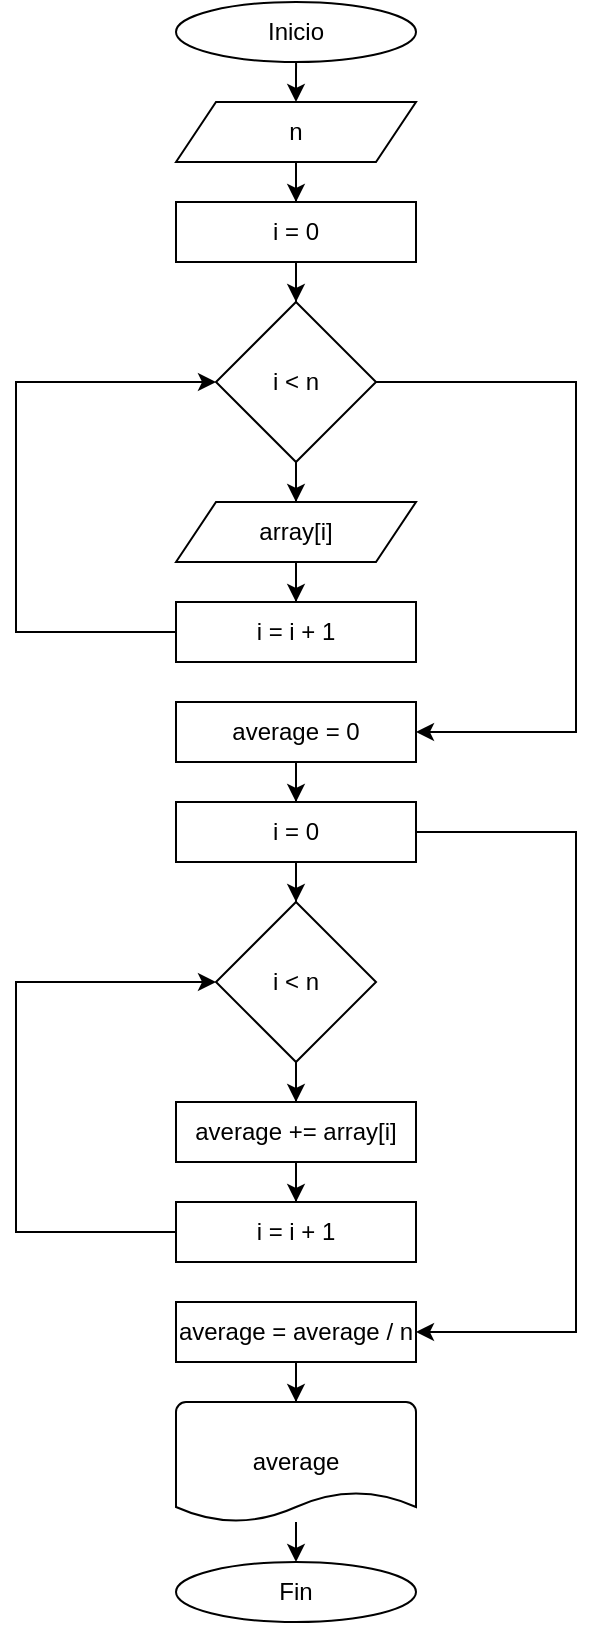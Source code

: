 <mxfile version="22.1.21" type="device">
  <diagram id="C5RBs43oDa-KdzZeNtuy" name="Page-1">
    <mxGraphModel dx="1035" dy="511" grid="1" gridSize="10" guides="1" tooltips="1" connect="1" arrows="1" fold="1" page="1" pageScale="1" pageWidth="827" pageHeight="1169" math="0" shadow="0">
      <root>
        <mxCell id="WIyWlLk6GJQsqaUBKTNV-0" />
        <mxCell id="WIyWlLk6GJQsqaUBKTNV-1" parent="WIyWlLk6GJQsqaUBKTNV-0" />
        <mxCell id="0BGmy8RxpSbI4E4bTT5J-4" style="edgeStyle=orthogonalEdgeStyle;rounded=0;orthogonalLoop=1;jettySize=auto;html=1;entryX=0.5;entryY=0;entryDx=0;entryDy=0;" edge="1" parent="WIyWlLk6GJQsqaUBKTNV-1" target="0BGmy8RxpSbI4E4bTT5J-0">
          <mxGeometry relative="1" as="geometry">
            <mxPoint x="220.018" y="120" as="sourcePoint" />
          </mxGeometry>
        </mxCell>
        <mxCell id="0BGmy8RxpSbI4E4bTT5J-3" style="edgeStyle=orthogonalEdgeStyle;rounded=0;orthogonalLoop=1;jettySize=auto;html=1;entryX=0.5;entryY=0;entryDx=0;entryDy=0;" edge="1" parent="WIyWlLk6GJQsqaUBKTNV-1" source="0BGmy8RxpSbI4E4bTT5J-0" target="0BGmy8RxpSbI4E4bTT5J-1">
          <mxGeometry relative="1" as="geometry" />
        </mxCell>
        <mxCell id="0BGmy8RxpSbI4E4bTT5J-0" value="n" style="shape=parallelogram;perimeter=parallelogramPerimeter;whiteSpace=wrap;html=1;fixedSize=1;" vertex="1" parent="WIyWlLk6GJQsqaUBKTNV-1">
          <mxGeometry x="160" y="140" width="120" height="30" as="geometry" />
        </mxCell>
        <mxCell id="0BGmy8RxpSbI4E4bTT5J-6" style="edgeStyle=orthogonalEdgeStyle;rounded=0;orthogonalLoop=1;jettySize=auto;html=1;entryX=0.5;entryY=0;entryDx=0;entryDy=0;" edge="1" parent="WIyWlLk6GJQsqaUBKTNV-1" source="0BGmy8RxpSbI4E4bTT5J-1" target="0BGmy8RxpSbI4E4bTT5J-5">
          <mxGeometry relative="1" as="geometry" />
        </mxCell>
        <mxCell id="0BGmy8RxpSbI4E4bTT5J-1" value="i = 0" style="rounded=0;whiteSpace=wrap;html=1;" vertex="1" parent="WIyWlLk6GJQsqaUBKTNV-1">
          <mxGeometry x="160" y="190" width="120" height="30" as="geometry" />
        </mxCell>
        <mxCell id="0BGmy8RxpSbI4E4bTT5J-8" style="edgeStyle=orthogonalEdgeStyle;rounded=0;orthogonalLoop=1;jettySize=auto;html=1;entryX=0.5;entryY=0;entryDx=0;entryDy=0;" edge="1" parent="WIyWlLk6GJQsqaUBKTNV-1" source="0BGmy8RxpSbI4E4bTT5J-5" target="0BGmy8RxpSbI4E4bTT5J-7">
          <mxGeometry relative="1" as="geometry" />
        </mxCell>
        <mxCell id="0BGmy8RxpSbI4E4bTT5J-16" style="edgeStyle=orthogonalEdgeStyle;rounded=0;orthogonalLoop=1;jettySize=auto;html=1;exitX=1;exitY=0.5;exitDx=0;exitDy=0;entryX=1;entryY=0.5;entryDx=0;entryDy=0;" edge="1" parent="WIyWlLk6GJQsqaUBKTNV-1" source="0BGmy8RxpSbI4E4bTT5J-5" target="0BGmy8RxpSbI4E4bTT5J-15">
          <mxGeometry relative="1" as="geometry">
            <Array as="points">
              <mxPoint x="360" y="280" />
              <mxPoint x="360" y="455" />
            </Array>
          </mxGeometry>
        </mxCell>
        <mxCell id="0BGmy8RxpSbI4E4bTT5J-5" value="i &amp;lt; n" style="rhombus;whiteSpace=wrap;html=1;" vertex="1" parent="WIyWlLk6GJQsqaUBKTNV-1">
          <mxGeometry x="180" y="240" width="80" height="80" as="geometry" />
        </mxCell>
        <mxCell id="0BGmy8RxpSbI4E4bTT5J-12" style="edgeStyle=orthogonalEdgeStyle;rounded=0;orthogonalLoop=1;jettySize=auto;html=1;entryX=0.5;entryY=0;entryDx=0;entryDy=0;" edge="1" parent="WIyWlLk6GJQsqaUBKTNV-1" source="0BGmy8RxpSbI4E4bTT5J-7" target="0BGmy8RxpSbI4E4bTT5J-11">
          <mxGeometry relative="1" as="geometry" />
        </mxCell>
        <mxCell id="0BGmy8RxpSbI4E4bTT5J-7" value="array[i]" style="shape=parallelogram;perimeter=parallelogramPerimeter;whiteSpace=wrap;html=1;fixedSize=1;" vertex="1" parent="WIyWlLk6GJQsqaUBKTNV-1">
          <mxGeometry x="160" y="340" width="120" height="30" as="geometry" />
        </mxCell>
        <mxCell id="0BGmy8RxpSbI4E4bTT5J-14" style="edgeStyle=elbowEdgeStyle;rounded=0;orthogonalLoop=1;jettySize=auto;html=1;" edge="1" parent="WIyWlLk6GJQsqaUBKTNV-1" source="0BGmy8RxpSbI4E4bTT5J-11" target="0BGmy8RxpSbI4E4bTT5J-5">
          <mxGeometry relative="1" as="geometry">
            <mxPoint x="150" y="280" as="targetPoint" />
            <Array as="points">
              <mxPoint x="80" y="340" />
            </Array>
          </mxGeometry>
        </mxCell>
        <mxCell id="0BGmy8RxpSbI4E4bTT5J-11" value="i = i + 1" style="rounded=0;whiteSpace=wrap;html=1;" vertex="1" parent="WIyWlLk6GJQsqaUBKTNV-1">
          <mxGeometry x="160" y="390" width="120" height="30" as="geometry" />
        </mxCell>
        <mxCell id="0BGmy8RxpSbI4E4bTT5J-20" style="edgeStyle=orthogonalEdgeStyle;rounded=0;orthogonalLoop=1;jettySize=auto;html=1;" edge="1" parent="WIyWlLk6GJQsqaUBKTNV-1" source="0BGmy8RxpSbI4E4bTT5J-15" target="0BGmy8RxpSbI4E4bTT5J-18">
          <mxGeometry relative="1" as="geometry" />
        </mxCell>
        <mxCell id="0BGmy8RxpSbI4E4bTT5J-15" value="average = 0" style="rounded=0;whiteSpace=wrap;html=1;" vertex="1" parent="WIyWlLk6GJQsqaUBKTNV-1">
          <mxGeometry x="160" y="440" width="120" height="30" as="geometry" />
        </mxCell>
        <mxCell id="0BGmy8RxpSbI4E4bTT5J-33" style="edgeStyle=orthogonalEdgeStyle;rounded=0;orthogonalLoop=1;jettySize=auto;html=1;entryX=0.5;entryY=0;entryDx=0;entryDy=0;" edge="1" parent="WIyWlLk6GJQsqaUBKTNV-1" source="0BGmy8RxpSbI4E4bTT5J-17" target="0BGmy8RxpSbI4E4bTT5J-32">
          <mxGeometry relative="1" as="geometry" />
        </mxCell>
        <mxCell id="0BGmy8RxpSbI4E4bTT5J-17" value="i &amp;lt; n" style="rhombus;whiteSpace=wrap;html=1;" vertex="1" parent="WIyWlLk6GJQsqaUBKTNV-1">
          <mxGeometry x="180" y="540" width="80" height="80" as="geometry" />
        </mxCell>
        <mxCell id="0BGmy8RxpSbI4E4bTT5J-21" style="edgeStyle=orthogonalEdgeStyle;rounded=0;orthogonalLoop=1;jettySize=auto;html=1;entryX=0.5;entryY=0;entryDx=0;entryDy=0;" edge="1" parent="WIyWlLk6GJQsqaUBKTNV-1" source="0BGmy8RxpSbI4E4bTT5J-18" target="0BGmy8RxpSbI4E4bTT5J-17">
          <mxGeometry relative="1" as="geometry" />
        </mxCell>
        <mxCell id="0BGmy8RxpSbI4E4bTT5J-18" value="i = 0" style="rounded=0;whiteSpace=wrap;html=1;" vertex="1" parent="WIyWlLk6GJQsqaUBKTNV-1">
          <mxGeometry x="160" y="490" width="120" height="30" as="geometry" />
        </mxCell>
        <mxCell id="0BGmy8RxpSbI4E4bTT5J-24" style="edgeStyle=elbowEdgeStyle;rounded=0;orthogonalLoop=1;jettySize=auto;html=1;entryX=0;entryY=0.5;entryDx=0;entryDy=0;" edge="1" parent="WIyWlLk6GJQsqaUBKTNV-1" source="0BGmy8RxpSbI4E4bTT5J-19" target="0BGmy8RxpSbI4E4bTT5J-17">
          <mxGeometry relative="1" as="geometry">
            <mxPoint x="80" y="510" as="targetPoint" />
            <Array as="points">
              <mxPoint x="80" y="580" />
            </Array>
          </mxGeometry>
        </mxCell>
        <mxCell id="0BGmy8RxpSbI4E4bTT5J-19" value="i = i + 1" style="rounded=0;whiteSpace=wrap;html=1;" vertex="1" parent="WIyWlLk6GJQsqaUBKTNV-1">
          <mxGeometry x="160" y="690" width="120" height="30" as="geometry" />
        </mxCell>
        <mxCell id="0BGmy8RxpSbI4E4bTT5J-25" value="average = average / n" style="rounded=0;whiteSpace=wrap;html=1;" vertex="1" parent="WIyWlLk6GJQsqaUBKTNV-1">
          <mxGeometry x="160" y="740" width="120" height="30" as="geometry" />
        </mxCell>
        <mxCell id="0BGmy8RxpSbI4E4bTT5J-29" style="edgeStyle=elbowEdgeStyle;rounded=0;orthogonalLoop=1;jettySize=auto;html=1;entryX=1;entryY=0.5;entryDx=0;entryDy=0;" edge="1" parent="WIyWlLk6GJQsqaUBKTNV-1" source="0BGmy8RxpSbI4E4bTT5J-18" target="0BGmy8RxpSbI4E4bTT5J-25">
          <mxGeometry relative="1" as="geometry">
            <Array as="points">
              <mxPoint x="360" y="580" />
            </Array>
          </mxGeometry>
        </mxCell>
        <mxCell id="0BGmy8RxpSbI4E4bTT5J-30" value="average" style="strokeWidth=1;html=1;shape=mxgraph.flowchart.document2;whiteSpace=wrap;size=0.25;" vertex="1" parent="WIyWlLk6GJQsqaUBKTNV-1">
          <mxGeometry x="160" y="790" width="120" height="60" as="geometry" />
        </mxCell>
        <mxCell id="0BGmy8RxpSbI4E4bTT5J-31" style="edgeStyle=orthogonalEdgeStyle;rounded=0;orthogonalLoop=1;jettySize=auto;html=1;entryX=0.5;entryY=0;entryDx=0;entryDy=0;entryPerimeter=0;" edge="1" parent="WIyWlLk6GJQsqaUBKTNV-1" source="0BGmy8RxpSbI4E4bTT5J-25" target="0BGmy8RxpSbI4E4bTT5J-30">
          <mxGeometry relative="1" as="geometry" />
        </mxCell>
        <mxCell id="0BGmy8RxpSbI4E4bTT5J-34" style="edgeStyle=orthogonalEdgeStyle;rounded=0;orthogonalLoop=1;jettySize=auto;html=1;entryX=0.5;entryY=0;entryDx=0;entryDy=0;" edge="1" parent="WIyWlLk6GJQsqaUBKTNV-1" source="0BGmy8RxpSbI4E4bTT5J-32" target="0BGmy8RxpSbI4E4bTT5J-19">
          <mxGeometry relative="1" as="geometry" />
        </mxCell>
        <mxCell id="0BGmy8RxpSbI4E4bTT5J-32" value="average += array[i]" style="rounded=0;whiteSpace=wrap;html=1;" vertex="1" parent="WIyWlLk6GJQsqaUBKTNV-1">
          <mxGeometry x="160" y="640" width="120" height="30" as="geometry" />
        </mxCell>
        <mxCell id="0BGmy8RxpSbI4E4bTT5J-36" style="edgeStyle=orthogonalEdgeStyle;rounded=0;orthogonalLoop=1;jettySize=auto;html=1;entryX=0.5;entryY=0;entryDx=0;entryDy=0;entryPerimeter=0;" edge="1" parent="WIyWlLk6GJQsqaUBKTNV-1" source="0BGmy8RxpSbI4E4bTT5J-30">
          <mxGeometry relative="1" as="geometry">
            <mxPoint x="220" y="870" as="targetPoint" />
          </mxGeometry>
        </mxCell>
        <mxCell id="0BGmy8RxpSbI4E4bTT5J-37" value="Inicio" style="strokeWidth=1;html=1;shape=mxgraph.flowchart.start_1;whiteSpace=wrap;" vertex="1" parent="WIyWlLk6GJQsqaUBKTNV-1">
          <mxGeometry x="160" y="90" width="120" height="30" as="geometry" />
        </mxCell>
        <mxCell id="0BGmy8RxpSbI4E4bTT5J-38" value="Fin" style="strokeWidth=1;html=1;shape=mxgraph.flowchart.start_1;whiteSpace=wrap;" vertex="1" parent="WIyWlLk6GJQsqaUBKTNV-1">
          <mxGeometry x="160" y="870" width="120" height="30" as="geometry" />
        </mxCell>
      </root>
    </mxGraphModel>
  </diagram>
</mxfile>
